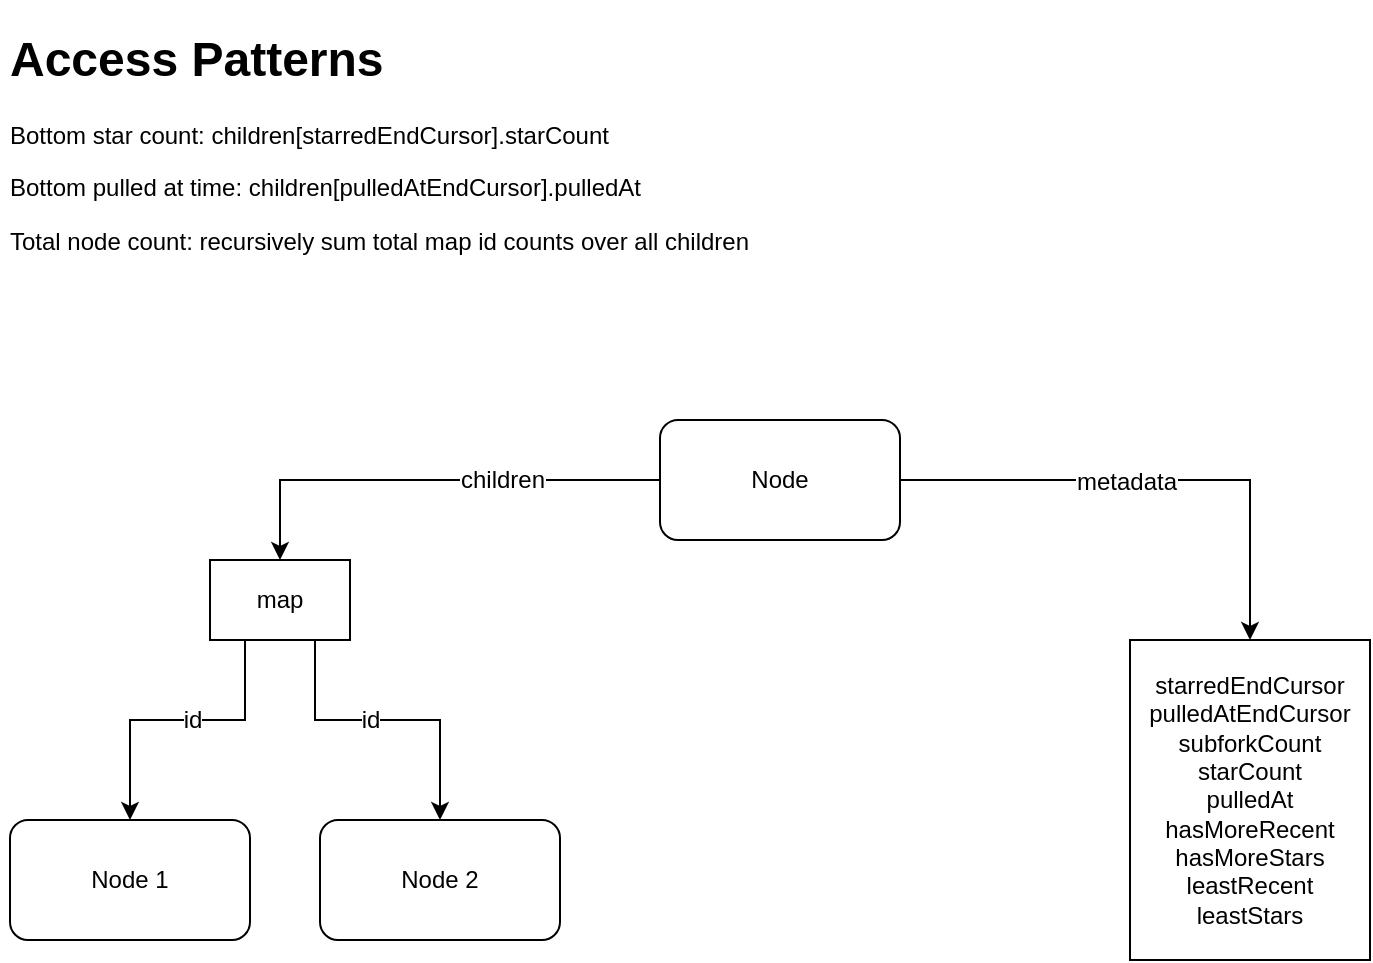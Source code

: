 <mxfile version="12.2.4" pages="1"><diagram id="NlB1Inx9rs_zENJGwfXO" name="Page-1"><mxGraphModel dx="709" dy="1133" grid="1" gridSize="10" guides="1" tooltips="1" connect="1" arrows="1" fold="1" page="1" pageScale="1" pageWidth="850" pageHeight="1100" math="0" shadow="0"><root><mxCell id="0"/><mxCell id="1" parent="0"/><mxCell id="23" style="edgeStyle=orthogonalEdgeStyle;rounded=0;orthogonalLoop=1;jettySize=auto;html=1;exitX=0.25;exitY=1;exitDx=0;exitDy=0;entryX=0.5;entryY=0;entryDx=0;entryDy=0;" parent="1" source="16" target="3" edge="1"><mxGeometry relative="1" as="geometry"><Array as="points"><mxPoint x="168" y="400"/><mxPoint x="110" y="400"/></Array></mxGeometry></mxCell><mxCell id="29" value="id" style="text;html=1;resizable=0;points=[];align=center;verticalAlign=middle;labelBackgroundColor=#ffffff;" parent="23" vertex="1" connectable="0"><mxGeometry x="0.111" y="1" relative="1" as="geometry"><mxPoint x="15" y="-1" as="offset"/></mxGeometry></mxCell><mxCell id="24" style="edgeStyle=orthogonalEdgeStyle;rounded=0;orthogonalLoop=1;jettySize=auto;html=1;exitX=0.75;exitY=1;exitDx=0;exitDy=0;entryX=0.5;entryY=0;entryDx=0;entryDy=0;" parent="1" source="16" target="9" edge="1"><mxGeometry relative="1" as="geometry"><Array as="points"><mxPoint x="203" y="400"/><mxPoint x="265" y="400"/></Array></mxGeometry></mxCell><mxCell id="25" value="id" style="text;html=1;resizable=0;points=[];align=center;verticalAlign=middle;labelBackgroundColor=#ffffff;" parent="24" vertex="1" connectable="0"><mxGeometry x="-0.267" y="1" relative="1" as="geometry"><mxPoint x="11" y="1" as="offset"/></mxGeometry></mxCell><mxCell id="16" value="" style="rounded=0;whiteSpace=wrap;html=1;" parent="1" vertex="1"><mxGeometry x="150" y="320" width="70" height="40" as="geometry"/></mxCell><mxCell id="20" style="edgeStyle=orthogonalEdgeStyle;rounded=0;orthogonalLoop=1;jettySize=auto;html=1;exitX=0;exitY=0.5;exitDx=0;exitDy=0;entryX=0.5;entryY=0;entryDx=0;entryDy=0;" parent="1" source="2" target="16" edge="1"><mxGeometry relative="1" as="geometry"/></mxCell><mxCell id="32" value="children" style="text;html=1;resizable=0;points=[];align=center;verticalAlign=middle;labelBackgroundColor=#ffffff;" parent="20" vertex="1" connectable="0"><mxGeometry x="-0.313" relative="1" as="geometry"><mxPoint as="offset"/></mxGeometry></mxCell><mxCell id="30" style="edgeStyle=orthogonalEdgeStyle;rounded=0;orthogonalLoop=1;jettySize=auto;html=1;" parent="1" source="2" target="15" edge="1"><mxGeometry relative="1" as="geometry"/></mxCell><mxCell id="33" value="metadata" style="text;html=1;resizable=0;points=[];align=center;verticalAlign=middle;labelBackgroundColor=#ffffff;" parent="30" vertex="1" connectable="0"><mxGeometry x="-0.115" y="-1" relative="1" as="geometry"><mxPoint as="offset"/></mxGeometry></mxCell><mxCell id="2" value="Node" style="rounded=1;whiteSpace=wrap;html=1;" parent="1" vertex="1"><mxGeometry x="375" y="250" width="120" height="60" as="geometry"/></mxCell><mxCell id="3" value="Node 1" style="rounded=1;whiteSpace=wrap;html=1;" parent="1" vertex="1"><mxGeometry x="50" y="450" width="120" height="60" as="geometry"/></mxCell><mxCell id="9" value="Node 2" style="rounded=1;whiteSpace=wrap;html=1;" parent="1" vertex="1"><mxGeometry x="205" y="450" width="120" height="60" as="geometry"/></mxCell><mxCell id="15" value="starredEndCursor&lt;br&gt;pulledAtEndCursor&lt;br&gt;subforkCount&lt;br&gt;starCount&lt;br&gt;pulledAt&lt;br&gt;hasMoreRecent&lt;br&gt;hasMoreStars&lt;br&gt;leastRecent&lt;br&gt;leastStars" style="rounded=0;whiteSpace=wrap;html=1;" parent="1" vertex="1"><mxGeometry x="610" y="360" width="120" height="160" as="geometry"/></mxCell><mxCell id="18" value="map" style="text;html=1;strokeColor=none;fillColor=none;align=center;verticalAlign=middle;whiteSpace=wrap;rounded=0;" parent="1" vertex="1"><mxGeometry x="165" y="330" width="40" height="20" as="geometry"/></mxCell><mxCell id="31" value="&lt;h1&gt;Access Patterns&lt;/h1&gt;&lt;p&gt;Bottom star count: children[starredEndCursor].starCount&lt;/p&gt;&lt;p&gt;Bottom pulled at time: children[pulledAtEndCursor].pulledAt&lt;/p&gt;&lt;p&gt;Total node count: recursively sum total map id counts over all children&lt;/p&gt;" style="text;html=1;strokeColor=none;fillColor=none;spacing=5;spacingTop=-20;whiteSpace=wrap;overflow=hidden;rounded=0;" parent="1" vertex="1"><mxGeometry x="45" y="50" width="450" height="130" as="geometry"/></mxCell></root></mxGraphModel></diagram></mxfile>